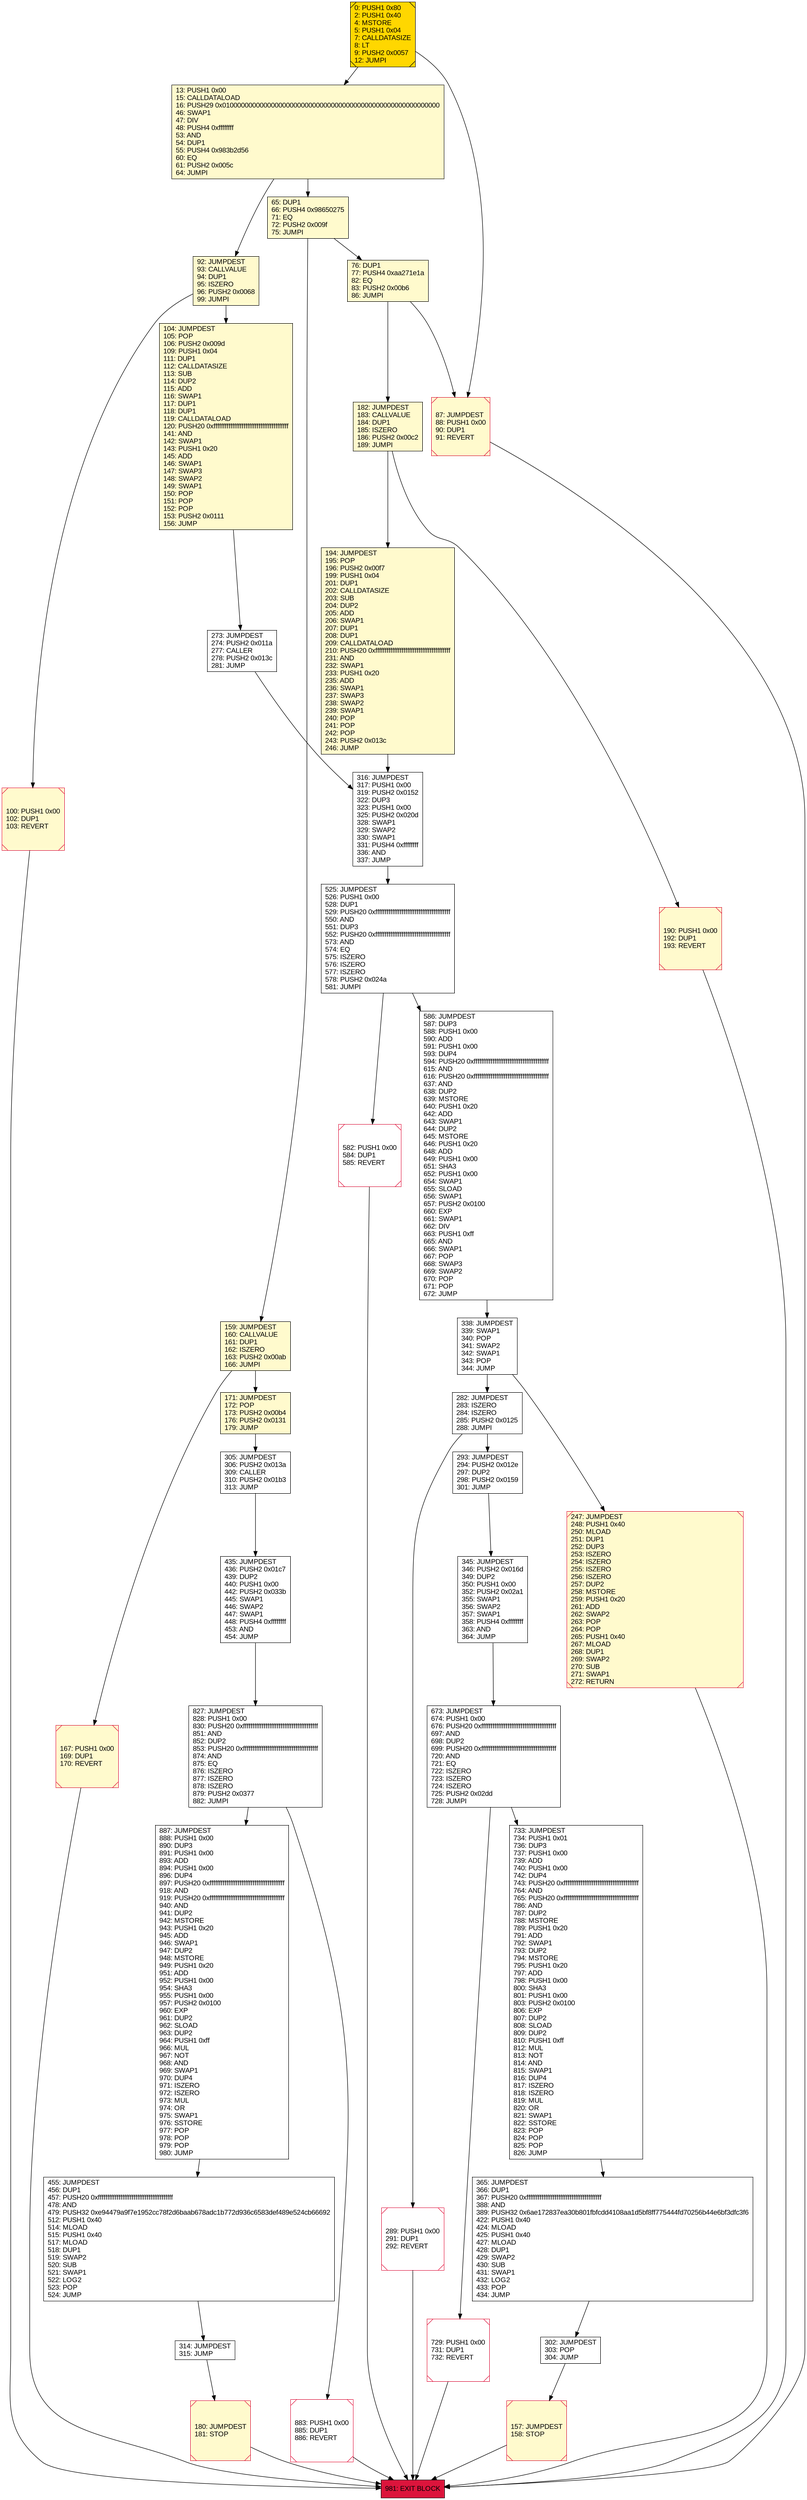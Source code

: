 digraph G {
bgcolor=transparent rankdir=UD;
node [shape=box style=filled color=black fillcolor=white fontname=arial fontcolor=black];
289 [label="289: PUSH1 0x00\l291: DUP1\l292: REVERT\l" shape=Msquare color=crimson ];
345 [label="345: JUMPDEST\l346: PUSH2 0x016d\l349: DUP2\l350: PUSH1 0x00\l352: PUSH2 0x02a1\l355: SWAP1\l356: SWAP2\l357: SWAP1\l358: PUSH4 0xffffffff\l363: AND\l364: JUMP\l" ];
455 [label="455: JUMPDEST\l456: DUP1\l457: PUSH20 0xffffffffffffffffffffffffffffffffffffffff\l478: AND\l479: PUSH32 0xe94479a9f7e1952cc78f2d6baab678adc1b772d936c6583def489e524cb66692\l512: PUSH1 0x40\l514: MLOAD\l515: PUSH1 0x40\l517: MLOAD\l518: DUP1\l519: SWAP2\l520: SUB\l521: SWAP1\l522: LOG2\l523: POP\l524: JUMP\l" ];
100 [label="100: PUSH1 0x00\l102: DUP1\l103: REVERT\l" fillcolor=lemonchiffon shape=Msquare color=crimson ];
305 [label="305: JUMPDEST\l306: PUSH2 0x013a\l309: CALLER\l310: PUSH2 0x01b3\l313: JUMP\l" ];
282 [label="282: JUMPDEST\l283: ISZERO\l284: ISZERO\l285: PUSH2 0x0125\l288: JUMPI\l" ];
167 [label="167: PUSH1 0x00\l169: DUP1\l170: REVERT\l" fillcolor=lemonchiffon shape=Msquare color=crimson ];
76 [label="76: DUP1\l77: PUSH4 0xaa271e1a\l82: EQ\l83: PUSH2 0x00b6\l86: JUMPI\l" fillcolor=lemonchiffon ];
157 [label="157: JUMPDEST\l158: STOP\l" fillcolor=lemonchiffon shape=Msquare color=crimson ];
302 [label="302: JUMPDEST\l303: POP\l304: JUMP\l" ];
247 [label="247: JUMPDEST\l248: PUSH1 0x40\l250: MLOAD\l251: DUP1\l252: DUP3\l253: ISZERO\l254: ISZERO\l255: ISZERO\l256: ISZERO\l257: DUP2\l258: MSTORE\l259: PUSH1 0x20\l261: ADD\l262: SWAP2\l263: POP\l264: POP\l265: PUSH1 0x40\l267: MLOAD\l268: DUP1\l269: SWAP2\l270: SUB\l271: SWAP1\l272: RETURN\l" fillcolor=lemonchiffon shape=Msquare color=crimson ];
314 [label="314: JUMPDEST\l315: JUMP\l" ];
87 [label="87: JUMPDEST\l88: PUSH1 0x00\l90: DUP1\l91: REVERT\l" fillcolor=lemonchiffon shape=Msquare color=crimson ];
586 [label="586: JUMPDEST\l587: DUP3\l588: PUSH1 0x00\l590: ADD\l591: PUSH1 0x00\l593: DUP4\l594: PUSH20 0xffffffffffffffffffffffffffffffffffffffff\l615: AND\l616: PUSH20 0xffffffffffffffffffffffffffffffffffffffff\l637: AND\l638: DUP2\l639: MSTORE\l640: PUSH1 0x20\l642: ADD\l643: SWAP1\l644: DUP2\l645: MSTORE\l646: PUSH1 0x20\l648: ADD\l649: PUSH1 0x00\l651: SHA3\l652: PUSH1 0x00\l654: SWAP1\l655: SLOAD\l656: SWAP1\l657: PUSH2 0x0100\l660: EXP\l661: SWAP1\l662: DIV\l663: PUSH1 0xff\l665: AND\l666: SWAP1\l667: POP\l668: SWAP3\l669: SWAP2\l670: POP\l671: POP\l672: JUMP\l" ];
883 [label="883: PUSH1 0x00\l885: DUP1\l886: REVERT\l" shape=Msquare color=crimson ];
887 [label="887: JUMPDEST\l888: PUSH1 0x00\l890: DUP3\l891: PUSH1 0x00\l893: ADD\l894: PUSH1 0x00\l896: DUP4\l897: PUSH20 0xffffffffffffffffffffffffffffffffffffffff\l918: AND\l919: PUSH20 0xffffffffffffffffffffffffffffffffffffffff\l940: AND\l941: DUP2\l942: MSTORE\l943: PUSH1 0x20\l945: ADD\l946: SWAP1\l947: DUP2\l948: MSTORE\l949: PUSH1 0x20\l951: ADD\l952: PUSH1 0x00\l954: SHA3\l955: PUSH1 0x00\l957: PUSH2 0x0100\l960: EXP\l961: DUP2\l962: SLOAD\l963: DUP2\l964: PUSH1 0xff\l966: MUL\l967: NOT\l968: AND\l969: SWAP1\l970: DUP4\l971: ISZERO\l972: ISZERO\l973: MUL\l974: OR\l975: SWAP1\l976: SSTORE\l977: POP\l978: POP\l979: POP\l980: JUMP\l" ];
981 [label="981: EXIT BLOCK\l" fillcolor=crimson ];
159 [label="159: JUMPDEST\l160: CALLVALUE\l161: DUP1\l162: ISZERO\l163: PUSH2 0x00ab\l166: JUMPI\l" fillcolor=lemonchiffon ];
293 [label="293: JUMPDEST\l294: PUSH2 0x012e\l297: DUP2\l298: PUSH2 0x0159\l301: JUMP\l" ];
92 [label="92: JUMPDEST\l93: CALLVALUE\l94: DUP1\l95: ISZERO\l96: PUSH2 0x0068\l99: JUMPI\l" fillcolor=lemonchiffon ];
194 [label="194: JUMPDEST\l195: POP\l196: PUSH2 0x00f7\l199: PUSH1 0x04\l201: DUP1\l202: CALLDATASIZE\l203: SUB\l204: DUP2\l205: ADD\l206: SWAP1\l207: DUP1\l208: DUP1\l209: CALLDATALOAD\l210: PUSH20 0xffffffffffffffffffffffffffffffffffffffff\l231: AND\l232: SWAP1\l233: PUSH1 0x20\l235: ADD\l236: SWAP1\l237: SWAP3\l238: SWAP2\l239: SWAP1\l240: POP\l241: POP\l242: POP\l243: PUSH2 0x013c\l246: JUMP\l" fillcolor=lemonchiffon ];
365 [label="365: JUMPDEST\l366: DUP1\l367: PUSH20 0xffffffffffffffffffffffffffffffffffffffff\l388: AND\l389: PUSH32 0x6ae172837ea30b801fbfcdd4108aa1d5bf8ff775444fd70256b44e6bf3dfc3f6\l422: PUSH1 0x40\l424: MLOAD\l425: PUSH1 0x40\l427: MLOAD\l428: DUP1\l429: SWAP2\l430: SUB\l431: SWAP1\l432: LOG2\l433: POP\l434: JUMP\l" ];
827 [label="827: JUMPDEST\l828: PUSH1 0x00\l830: PUSH20 0xffffffffffffffffffffffffffffffffffffffff\l851: AND\l852: DUP2\l853: PUSH20 0xffffffffffffffffffffffffffffffffffffffff\l874: AND\l875: EQ\l876: ISZERO\l877: ISZERO\l878: ISZERO\l879: PUSH2 0x0377\l882: JUMPI\l" ];
104 [label="104: JUMPDEST\l105: POP\l106: PUSH2 0x009d\l109: PUSH1 0x04\l111: DUP1\l112: CALLDATASIZE\l113: SUB\l114: DUP2\l115: ADD\l116: SWAP1\l117: DUP1\l118: DUP1\l119: CALLDATALOAD\l120: PUSH20 0xffffffffffffffffffffffffffffffffffffffff\l141: AND\l142: SWAP1\l143: PUSH1 0x20\l145: ADD\l146: SWAP1\l147: SWAP3\l148: SWAP2\l149: SWAP1\l150: POP\l151: POP\l152: POP\l153: PUSH2 0x0111\l156: JUMP\l" fillcolor=lemonchiffon ];
190 [label="190: PUSH1 0x00\l192: DUP1\l193: REVERT\l" fillcolor=lemonchiffon shape=Msquare color=crimson ];
180 [label="180: JUMPDEST\l181: STOP\l" fillcolor=lemonchiffon shape=Msquare color=crimson ];
13 [label="13: PUSH1 0x00\l15: CALLDATALOAD\l16: PUSH29 0x0100000000000000000000000000000000000000000000000000000000\l46: SWAP1\l47: DIV\l48: PUSH4 0xffffffff\l53: AND\l54: DUP1\l55: PUSH4 0x983b2d56\l60: EQ\l61: PUSH2 0x005c\l64: JUMPI\l" fillcolor=lemonchiffon ];
182 [label="182: JUMPDEST\l183: CALLVALUE\l184: DUP1\l185: ISZERO\l186: PUSH2 0x00c2\l189: JUMPI\l" fillcolor=lemonchiffon ];
525 [label="525: JUMPDEST\l526: PUSH1 0x00\l528: DUP1\l529: PUSH20 0xffffffffffffffffffffffffffffffffffffffff\l550: AND\l551: DUP3\l552: PUSH20 0xffffffffffffffffffffffffffffffffffffffff\l573: AND\l574: EQ\l575: ISZERO\l576: ISZERO\l577: ISZERO\l578: PUSH2 0x024a\l581: JUMPI\l" ];
435 [label="435: JUMPDEST\l436: PUSH2 0x01c7\l439: DUP2\l440: PUSH1 0x00\l442: PUSH2 0x033b\l445: SWAP1\l446: SWAP2\l447: SWAP1\l448: PUSH4 0xffffffff\l453: AND\l454: JUMP\l" ];
582 [label="582: PUSH1 0x00\l584: DUP1\l585: REVERT\l" shape=Msquare color=crimson ];
316 [label="316: JUMPDEST\l317: PUSH1 0x00\l319: PUSH2 0x0152\l322: DUP3\l323: PUSH1 0x00\l325: PUSH2 0x020d\l328: SWAP1\l329: SWAP2\l330: SWAP1\l331: PUSH4 0xffffffff\l336: AND\l337: JUMP\l" ];
273 [label="273: JUMPDEST\l274: PUSH2 0x011a\l277: CALLER\l278: PUSH2 0x013c\l281: JUMP\l" ];
673 [label="673: JUMPDEST\l674: PUSH1 0x00\l676: PUSH20 0xffffffffffffffffffffffffffffffffffffffff\l697: AND\l698: DUP2\l699: PUSH20 0xffffffffffffffffffffffffffffffffffffffff\l720: AND\l721: EQ\l722: ISZERO\l723: ISZERO\l724: ISZERO\l725: PUSH2 0x02dd\l728: JUMPI\l" ];
729 [label="729: PUSH1 0x00\l731: DUP1\l732: REVERT\l" shape=Msquare color=crimson ];
733 [label="733: JUMPDEST\l734: PUSH1 0x01\l736: DUP3\l737: PUSH1 0x00\l739: ADD\l740: PUSH1 0x00\l742: DUP4\l743: PUSH20 0xffffffffffffffffffffffffffffffffffffffff\l764: AND\l765: PUSH20 0xffffffffffffffffffffffffffffffffffffffff\l786: AND\l787: DUP2\l788: MSTORE\l789: PUSH1 0x20\l791: ADD\l792: SWAP1\l793: DUP2\l794: MSTORE\l795: PUSH1 0x20\l797: ADD\l798: PUSH1 0x00\l800: SHA3\l801: PUSH1 0x00\l803: PUSH2 0x0100\l806: EXP\l807: DUP2\l808: SLOAD\l809: DUP2\l810: PUSH1 0xff\l812: MUL\l813: NOT\l814: AND\l815: SWAP1\l816: DUP4\l817: ISZERO\l818: ISZERO\l819: MUL\l820: OR\l821: SWAP1\l822: SSTORE\l823: POP\l824: POP\l825: POP\l826: JUMP\l" ];
65 [label="65: DUP1\l66: PUSH4 0x98650275\l71: EQ\l72: PUSH2 0x009f\l75: JUMPI\l" fillcolor=lemonchiffon ];
338 [label="338: JUMPDEST\l339: SWAP1\l340: POP\l341: SWAP2\l342: SWAP1\l343: POP\l344: JUMP\l" ];
0 [label="0: PUSH1 0x80\l2: PUSH1 0x40\l4: MSTORE\l5: PUSH1 0x04\l7: CALLDATASIZE\l8: LT\l9: PUSH2 0x0057\l12: JUMPI\l" fillcolor=lemonchiffon shape=Msquare fillcolor=gold ];
171 [label="171: JUMPDEST\l172: POP\l173: PUSH2 0x00b4\l176: PUSH2 0x0131\l179: JUMP\l" fillcolor=lemonchiffon ];
302 -> 157;
87 -> 981;
883 -> 981;
316 -> 525;
100 -> 981;
887 -> 455;
365 -> 302;
673 -> 733;
293 -> 345;
247 -> 981;
733 -> 365;
305 -> 435;
586 -> 338;
314 -> 180;
729 -> 981;
345 -> 673;
65 -> 76;
104 -> 273;
194 -> 316;
338 -> 247;
582 -> 981;
338 -> 282;
273 -> 316;
282 -> 289;
92 -> 104;
525 -> 582;
190 -> 981;
455 -> 314;
827 -> 883;
827 -> 887;
159 -> 167;
282 -> 293;
167 -> 981;
289 -> 981;
673 -> 729;
13 -> 65;
76 -> 87;
92 -> 100;
157 -> 981;
0 -> 13;
76 -> 182;
159 -> 171;
0 -> 87;
65 -> 159;
525 -> 586;
180 -> 981;
13 -> 92;
171 -> 305;
182 -> 194;
435 -> 827;
182 -> 190;
}